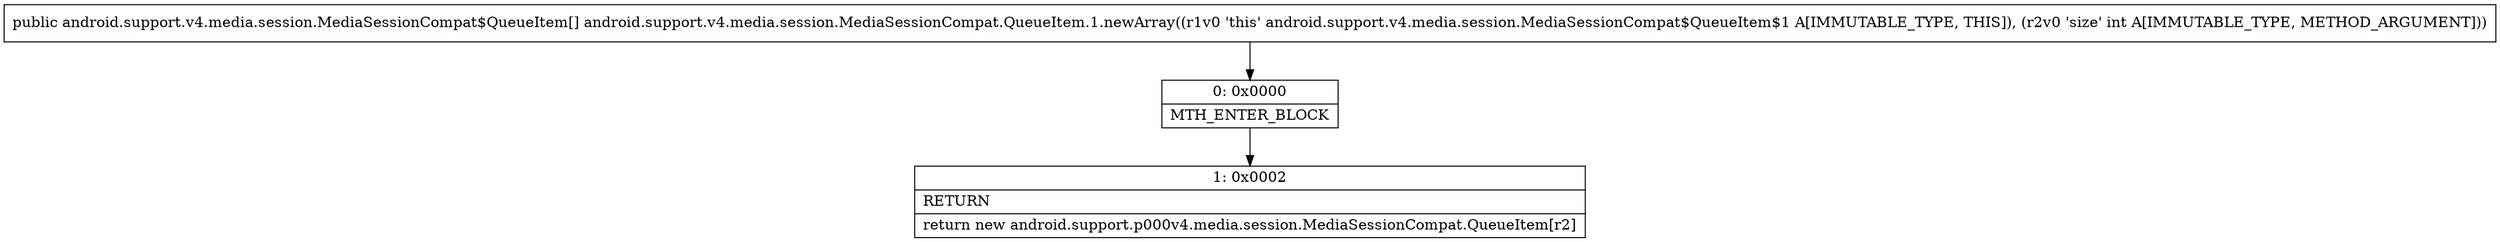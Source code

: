 digraph "CFG forandroid.support.v4.media.session.MediaSessionCompat.QueueItem.1.newArray(I)[Landroid\/support\/v4\/media\/session\/MediaSessionCompat$QueueItem;" {
Node_0 [shape=record,label="{0\:\ 0x0000|MTH_ENTER_BLOCK\l}"];
Node_1 [shape=record,label="{1\:\ 0x0002|RETURN\l|return new android.support.p000v4.media.session.MediaSessionCompat.QueueItem[r2]\l}"];
MethodNode[shape=record,label="{public android.support.v4.media.session.MediaSessionCompat$QueueItem[] android.support.v4.media.session.MediaSessionCompat.QueueItem.1.newArray((r1v0 'this' android.support.v4.media.session.MediaSessionCompat$QueueItem$1 A[IMMUTABLE_TYPE, THIS]), (r2v0 'size' int A[IMMUTABLE_TYPE, METHOD_ARGUMENT])) }"];
MethodNode -> Node_0;
Node_0 -> Node_1;
}

